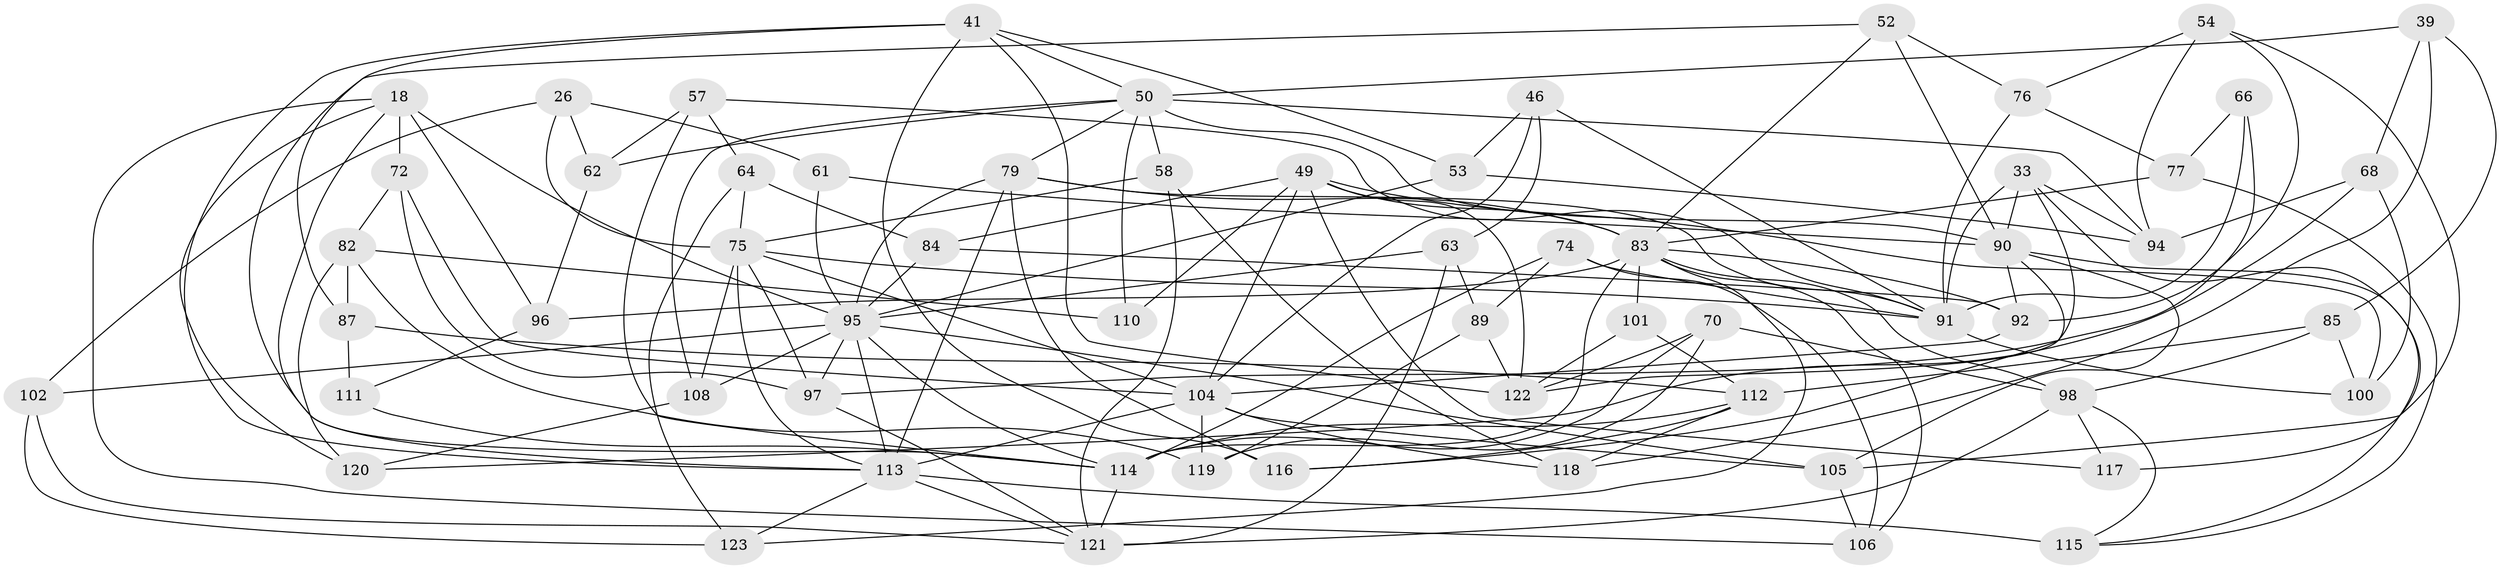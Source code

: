 // original degree distribution, {4: 1.0}
// Generated by graph-tools (version 1.1) at 2025/59/03/09/25 04:59:33]
// undirected, 61 vertices, 155 edges
graph export_dot {
graph [start="1"]
  node [color=gray90,style=filled];
  18 [super="+9+13"];
  26 [super="+19"];
  33 [super="+28"];
  39;
  41 [super="+14+30"];
  46;
  49 [super="+45"];
  50 [super="+24+29"];
  52;
  53;
  54;
  57;
  58;
  61;
  62;
  63;
  64;
  66;
  68;
  70;
  72 [super="+4"];
  74;
  75 [super="+22+71+32"];
  76;
  77;
  79 [super="+69"];
  82 [super="+65"];
  83 [super="+73+35+25"];
  84;
  85;
  87;
  89;
  90 [super="+20+55"];
  91 [super="+88"];
  92 [super="+37"];
  94 [super="+78"];
  95 [super="+67+38"];
  96 [super="+42"];
  97 [super="+59"];
  98 [super="+51"];
  100;
  101;
  102 [super="+43"];
  104 [super="+2+56+80"];
  105 [super="+47"];
  106;
  108;
  110;
  111;
  112 [super="+36"];
  113 [super="+1+40+3+109"];
  114 [super="+31+99+93"];
  115 [super="+103"];
  116;
  117;
  118;
  119 [super="+107"];
  120;
  121 [super="+16+48"];
  122 [super="+81+86"];
  123;
  18 -- 72 [weight=2];
  18 -- 120;
  18 -- 106;
  18 -- 95 [weight=2];
  18 -- 96;
  18 -- 114;
  26 -- 62;
  26 -- 61 [weight=2];
  26 -- 102 [weight=2];
  26 -- 75;
  33 -- 117 [weight=2];
  33 -- 122;
  33 -- 90;
  33 -- 91;
  33 -- 94;
  39 -- 85;
  39 -- 68;
  39 -- 118;
  39 -- 50;
  41 -- 116;
  41 -- 87;
  41 -- 122 [weight=2];
  41 -- 53;
  41 -- 113 [weight=2];
  41 -- 50;
  46 -- 63;
  46 -- 53;
  46 -- 104;
  46 -- 91;
  49 -- 110;
  49 -- 104 [weight=2];
  49 -- 83;
  49 -- 100;
  49 -- 84;
  49 -- 117;
  49 -- 122;
  50 -- 58;
  50 -- 110;
  50 -- 108;
  50 -- 62;
  50 -- 90;
  50 -- 79;
  50 -- 94 [weight=2];
  52 -- 76;
  52 -- 113;
  52 -- 90;
  52 -- 83;
  53 -- 95;
  53 -- 94;
  54 -- 92;
  54 -- 76;
  54 -- 94;
  54 -- 105;
  57 -- 64;
  57 -- 62;
  57 -- 91;
  57 -- 114;
  58 -- 75;
  58 -- 118;
  58 -- 121;
  61 -- 90;
  61 -- 95;
  62 -- 96;
  63 -- 95;
  63 -- 89;
  63 -- 121;
  64 -- 84;
  64 -- 123;
  64 -- 75;
  66 -- 77;
  66 -- 97 [weight=2];
  66 -- 91;
  68 -- 100;
  68 -- 94;
  68 -- 120;
  70 -- 98;
  70 -- 122;
  70 -- 119;
  70 -- 114;
  72 -- 104 [weight=2];
  72 -- 82;
  72 -- 97;
  74 -- 106;
  74 -- 89;
  74 -- 91;
  74 -- 114;
  75 -- 108;
  75 -- 97;
  75 -- 91 [weight=2];
  75 -- 113;
  75 -- 104 [weight=2];
  76 -- 77;
  76 -- 91;
  77 -- 115;
  77 -- 83;
  79 -- 91;
  79 -- 116;
  79 -- 95 [weight=2];
  79 -- 113;
  79 -- 83 [weight=2];
  82 -- 120;
  82 -- 119;
  82 -- 110 [weight=2];
  82 -- 87;
  83 -- 106;
  83 -- 98 [weight=2];
  83 -- 96 [weight=2];
  83 -- 123;
  83 -- 101;
  83 -- 92 [weight=2];
  83 -- 114 [weight=2];
  84 -- 95;
  84 -- 92;
  85 -- 100;
  85 -- 112;
  85 -- 98;
  87 -- 111;
  87 -- 112;
  89 -- 119;
  89 -- 122;
  90 -- 92;
  90 -- 115;
  90 -- 105;
  90 -- 116;
  91 -- 100;
  92 -- 104;
  95 -- 113;
  95 -- 97;
  95 -- 102 [weight=2];
  95 -- 105 [weight=2];
  95 -- 108;
  95 -- 114;
  96 -- 111 [weight=2];
  97 -- 121;
  98 -- 121 [weight=2];
  98 -- 115;
  98 -- 117;
  101 -- 122 [weight=2];
  101 -- 112;
  102 -- 123;
  102 -- 121;
  104 -- 118;
  104 -- 119 [weight=3];
  104 -- 105;
  104 -- 113;
  105 -- 106;
  108 -- 120;
  111 -- 114;
  112 -- 118;
  112 -- 116;
  112 -- 114;
  113 -- 115 [weight=3];
  113 -- 123;
  113 -- 121;
  114 -- 121;
}
